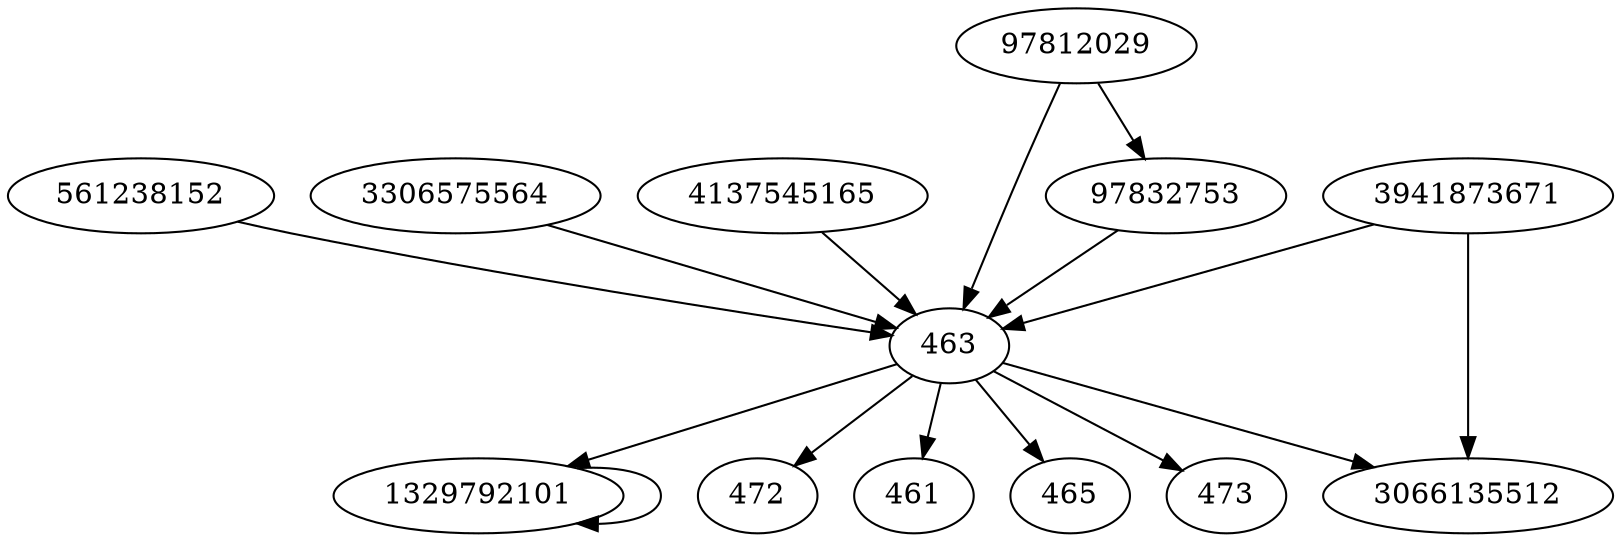 digraph  {
1329792101;
3941873671;
561238152;
472;
3306575564;
4137545165;
461;
463;
97832753;
465;
3066135512;
473;
97812029;
1329792101 -> 1329792101;
3941873671 -> 3066135512;
3941873671 -> 463;
561238152 -> 463;
3306575564 -> 463;
4137545165 -> 463;
463 -> 1329792101;
463 -> 465;
463 -> 461;
463 -> 472;
463 -> 473;
463 -> 3066135512;
97832753 -> 463;
97812029 -> 463;
97812029 -> 97832753;
}
